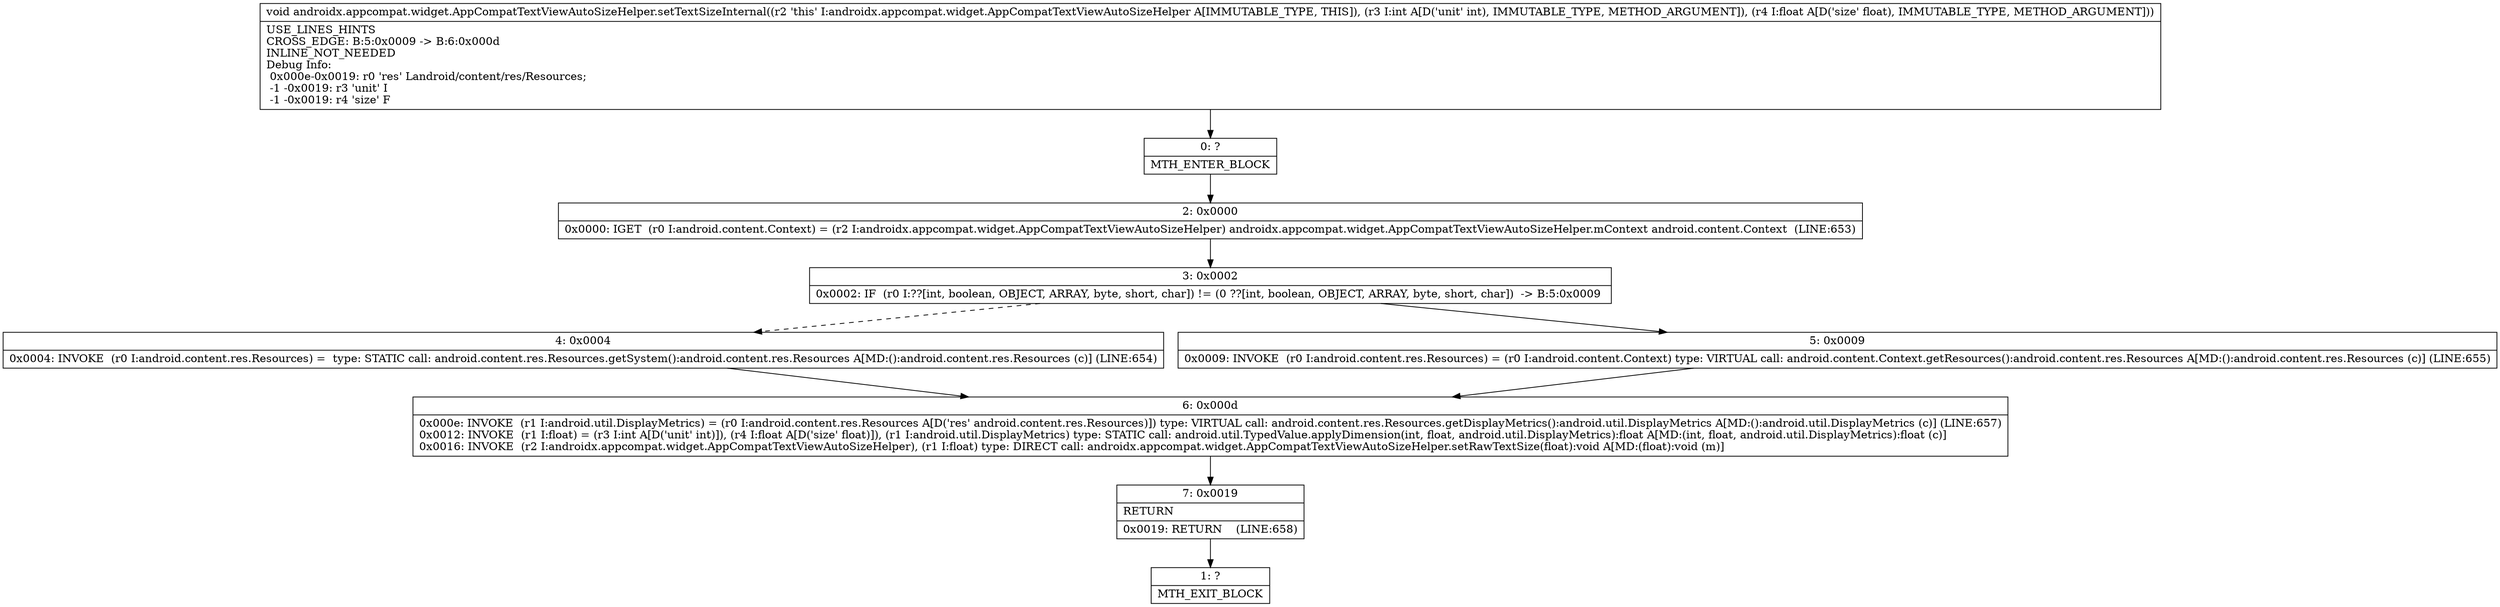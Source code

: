 digraph "CFG forandroidx.appcompat.widget.AppCompatTextViewAutoSizeHelper.setTextSizeInternal(IF)V" {
Node_0 [shape=record,label="{0\:\ ?|MTH_ENTER_BLOCK\l}"];
Node_2 [shape=record,label="{2\:\ 0x0000|0x0000: IGET  (r0 I:android.content.Context) = (r2 I:androidx.appcompat.widget.AppCompatTextViewAutoSizeHelper) androidx.appcompat.widget.AppCompatTextViewAutoSizeHelper.mContext android.content.Context  (LINE:653)\l}"];
Node_3 [shape=record,label="{3\:\ 0x0002|0x0002: IF  (r0 I:??[int, boolean, OBJECT, ARRAY, byte, short, char]) != (0 ??[int, boolean, OBJECT, ARRAY, byte, short, char])  \-\> B:5:0x0009 \l}"];
Node_4 [shape=record,label="{4\:\ 0x0004|0x0004: INVOKE  (r0 I:android.content.res.Resources) =  type: STATIC call: android.content.res.Resources.getSystem():android.content.res.Resources A[MD:():android.content.res.Resources (c)] (LINE:654)\l}"];
Node_6 [shape=record,label="{6\:\ 0x000d|0x000e: INVOKE  (r1 I:android.util.DisplayMetrics) = (r0 I:android.content.res.Resources A[D('res' android.content.res.Resources)]) type: VIRTUAL call: android.content.res.Resources.getDisplayMetrics():android.util.DisplayMetrics A[MD:():android.util.DisplayMetrics (c)] (LINE:657)\l0x0012: INVOKE  (r1 I:float) = (r3 I:int A[D('unit' int)]), (r4 I:float A[D('size' float)]), (r1 I:android.util.DisplayMetrics) type: STATIC call: android.util.TypedValue.applyDimension(int, float, android.util.DisplayMetrics):float A[MD:(int, float, android.util.DisplayMetrics):float (c)]\l0x0016: INVOKE  (r2 I:androidx.appcompat.widget.AppCompatTextViewAutoSizeHelper), (r1 I:float) type: DIRECT call: androidx.appcompat.widget.AppCompatTextViewAutoSizeHelper.setRawTextSize(float):void A[MD:(float):void (m)]\l}"];
Node_7 [shape=record,label="{7\:\ 0x0019|RETURN\l|0x0019: RETURN    (LINE:658)\l}"];
Node_1 [shape=record,label="{1\:\ ?|MTH_EXIT_BLOCK\l}"];
Node_5 [shape=record,label="{5\:\ 0x0009|0x0009: INVOKE  (r0 I:android.content.res.Resources) = (r0 I:android.content.Context) type: VIRTUAL call: android.content.Context.getResources():android.content.res.Resources A[MD:():android.content.res.Resources (c)] (LINE:655)\l}"];
MethodNode[shape=record,label="{void androidx.appcompat.widget.AppCompatTextViewAutoSizeHelper.setTextSizeInternal((r2 'this' I:androidx.appcompat.widget.AppCompatTextViewAutoSizeHelper A[IMMUTABLE_TYPE, THIS]), (r3 I:int A[D('unit' int), IMMUTABLE_TYPE, METHOD_ARGUMENT]), (r4 I:float A[D('size' float), IMMUTABLE_TYPE, METHOD_ARGUMENT]))  | USE_LINES_HINTS\lCROSS_EDGE: B:5:0x0009 \-\> B:6:0x000d\lINLINE_NOT_NEEDED\lDebug Info:\l  0x000e\-0x0019: r0 'res' Landroid\/content\/res\/Resources;\l  \-1 \-0x0019: r3 'unit' I\l  \-1 \-0x0019: r4 'size' F\l}"];
MethodNode -> Node_0;Node_0 -> Node_2;
Node_2 -> Node_3;
Node_3 -> Node_4[style=dashed];
Node_3 -> Node_5;
Node_4 -> Node_6;
Node_6 -> Node_7;
Node_7 -> Node_1;
Node_5 -> Node_6;
}

